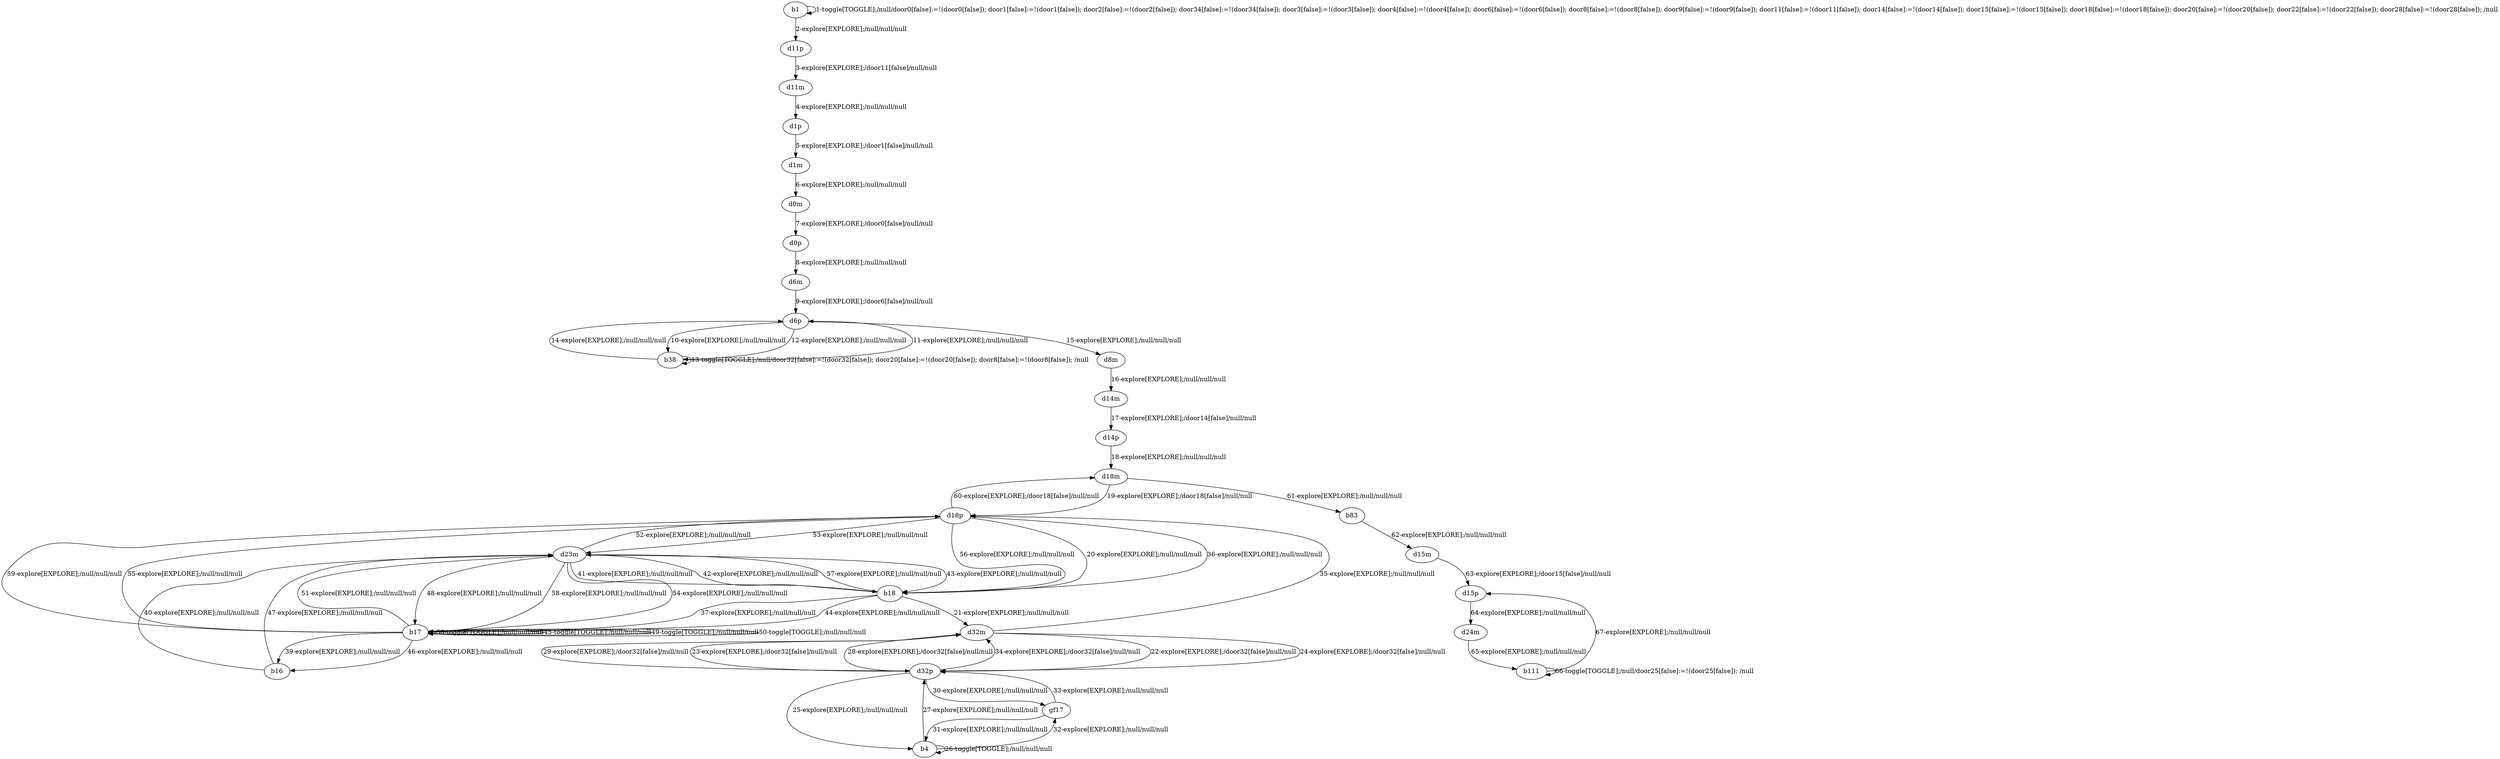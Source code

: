 # Total number of goals covered by this test: 1
# b4 --> b4

digraph g {
"b1" -> "b1" [label = "1-toggle[TOGGLE];/null/door0[false]:=!(door0[false]); door1[false]:=!(door1[false]); door2[false]:=!(door2[false]); door34[false]:=!(door34[false]); door3[false]:=!(door3[false]); door4[false]:=!(door4[false]); door6[false]:=!(door6[false]); door8[false]:=!(door8[false]); door9[false]:=!(door9[false]); door11[false]:=!(door11[false]); door14[false]:=!(door14[false]); door15[false]:=!(door15[false]); door18[false]:=!(door18[false]); door20[false]:=!(door20[false]); door22[false]:=!(door22[false]); door28[false]:=!(door28[false]); /null"];
"b1" -> "d11p" [label = "2-explore[EXPLORE];/null/null/null"];
"d11p" -> "d11m" [label = "3-explore[EXPLORE];/door11[false]/null/null"];
"d11m" -> "d1p" [label = "4-explore[EXPLORE];/null/null/null"];
"d1p" -> "d1m" [label = "5-explore[EXPLORE];/door1[false]/null/null"];
"d1m" -> "d0m" [label = "6-explore[EXPLORE];/null/null/null"];
"d0m" -> "d0p" [label = "7-explore[EXPLORE];/door0[false]/null/null"];
"d0p" -> "d6m" [label = "8-explore[EXPLORE];/null/null/null"];
"d6m" -> "d6p" [label = "9-explore[EXPLORE];/door6[false]/null/null"];
"d6p" -> "b38" [label = "10-explore[EXPLORE];/null/null/null"];
"b38" -> "d6p" [label = "11-explore[EXPLORE];/null/null/null"];
"d6p" -> "b38" [label = "12-explore[EXPLORE];/null/null/null"];
"b38" -> "b38" [label = "13-toggle[TOGGLE];/null/door32[false]:=!(door32[false]); door20[false]:=!(door20[false]); door8[false]:=!(door8[false]); /null"];
"b38" -> "d6p" [label = "14-explore[EXPLORE];/null/null/null"];
"d6p" -> "d8m" [label = "15-explore[EXPLORE];/null/null/null"];
"d8m" -> "d14m" [label = "16-explore[EXPLORE];/null/null/null"];
"d14m" -> "d14p" [label = "17-explore[EXPLORE];/door14[false]/null/null"];
"d14p" -> "d18m" [label = "18-explore[EXPLORE];/null/null/null"];
"d18m" -> "d18p" [label = "19-explore[EXPLORE];/door18[false]/null/null"];
"d18p" -> "b18" [label = "20-explore[EXPLORE];/null/null/null"];
"b18" -> "d32m" [label = "21-explore[EXPLORE];/null/null/null"];
"d32m" -> "d32p" [label = "22-explore[EXPLORE];/door32[false]/null/null"];
"d32p" -> "d32m" [label = "23-explore[EXPLORE];/door32[false]/null/null"];
"d32m" -> "d32p" [label = "24-explore[EXPLORE];/door32[false]/null/null"];
"d32p" -> "b4" [label = "25-explore[EXPLORE];/null/null/null"];
"b4" -> "b4" [label = "26-toggle[TOGGLE];/null/null/null"];
"b4" -> "d32p" [label = "27-explore[EXPLORE];/null/null/null"];
"d32p" -> "d32m" [label = "28-explore[EXPLORE];/door32[false]/null/null"];
"d32m" -> "d32p" [label = "29-explore[EXPLORE];/door32[false]/null/null"];
"d32p" -> "gf17" [label = "30-explore[EXPLORE];/null/null/null"];
"gf17" -> "b4" [label = "31-explore[EXPLORE];/null/null/null"];
"b4" -> "gf17" [label = "32-explore[EXPLORE];/null/null/null"];
"gf17" -> "d32p" [label = "33-explore[EXPLORE];/null/null/null"];
"d32p" -> "d32m" [label = "34-explore[EXPLORE];/door32[false]/null/null"];
"d32m" -> "d18p" [label = "35-explore[EXPLORE];/null/null/null"];
"d18p" -> "b18" [label = "36-explore[EXPLORE];/null/null/null"];
"b18" -> "b17" [label = "37-explore[EXPLORE];/null/null/null"];
"b17" -> "b17" [label = "38-toggle[TOGGLE];/null/null/null"];
"b17" -> "b16" [label = "39-explore[EXPLORE];/null/null/null"];
"b16" -> "d23m" [label = "40-explore[EXPLORE];/null/null/null"];
"d23m" -> "b18" [label = "41-explore[EXPLORE];/null/null/null"];
"b18" -> "d23m" [label = "42-explore[EXPLORE];/null/null/null"];
"d23m" -> "b18" [label = "43-explore[EXPLORE];/null/null/null"];
"b18" -> "b17" [label = "44-explore[EXPLORE];/null/null/null"];
"b17" -> "b17" [label = "45-toggle[TOGGLE];/null/null/null"];
"b17" -> "b16" [label = "46-explore[EXPLORE];/null/null/null"];
"b16" -> "d23m" [label = "47-explore[EXPLORE];/null/null/null"];
"d23m" -> "b17" [label = "48-explore[EXPLORE];/null/null/null"];
"b17" -> "b17" [label = "49-toggle[TOGGLE];/null/null/null"];
"b17" -> "b17" [label = "50-toggle[TOGGLE];/null/null/null"];
"b17" -> "d23m" [label = "51-explore[EXPLORE];/null/null/null"];
"d23m" -> "d18p" [label = "52-explore[EXPLORE];/null/null/null"];
"d18p" -> "d23m" [label = "53-explore[EXPLORE];/null/null/null"];
"d23m" -> "b17" [label = "54-explore[EXPLORE];/null/null/null"];
"b17" -> "d18p" [label = "55-explore[EXPLORE];/null/null/null"];
"d18p" -> "b18" [label = "56-explore[EXPLORE];/null/null/null"];
"b18" -> "d23m" [label = "57-explore[EXPLORE];/null/null/null"];
"d23m" -> "b17" [label = "58-explore[EXPLORE];/null/null/null"];
"b17" -> "d18p" [label = "59-explore[EXPLORE];/null/null/null"];
"d18p" -> "d18m" [label = "60-explore[EXPLORE];/door18[false]/null/null"];
"d18m" -> "b83" [label = "61-explore[EXPLORE];/null/null/null"];
"b83" -> "d15m" [label = "62-explore[EXPLORE];/null/null/null"];
"d15m" -> "d15p" [label = "63-explore[EXPLORE];/door15[false]/null/null"];
"d15p" -> "d24m" [label = "64-explore[EXPLORE];/null/null/null"];
"d24m" -> "b111" [label = "65-explore[EXPLORE];/null/null/null"];
"b111" -> "b111" [label = "66-toggle[TOGGLE];/null/door25[false]:=!(door25[false]); /null"];
"b111" -> "d15p" [label = "67-explore[EXPLORE];/null/null/null"];
}